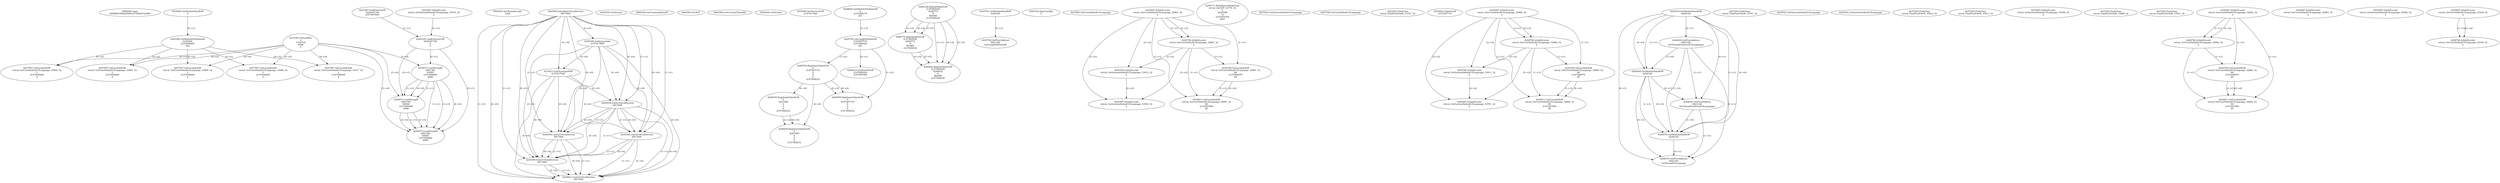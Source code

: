 // Global SCDG with merge call
digraph {
	0 [label="6850628.main
0008fdfc59d62544fccd754b827a3800"]
	1 [label="4254480.GetModuleHandleW
0"]
	2 [label="6844434.SetThreadLocale
1024"]
	3 [label="4243965.InitializeCriticalSection
6917004"]
	4 [label="4243979.GetVersion
"]
	5 [label="4250188.GetSystemInfo
2147417660"]
	3 -> 5 [label="(0-->0)"]
	6 [label="6844540.GetCommandLineW
"]
	7 [label="4214413.GetStartupInfoW
2147417624"]
	3 -> 7 [label="(0-->0)"]
	5 -> 7 [label="(0-->0)"]
	8 [label="6844560.GetACP
"]
	9 [label="6844580.GetCurrentThreadId
"]
	10 [label="4250204.GetVersion
"]
	11 [label="4276690.GetVersionExW
2147417420"]
	12 [label="4243306.GetModuleFileNameW
4194304
2147408904
522"]
	1 -> 12 [label="(0-->1)"]
	13 [label="4248064.GetModuleFileNameW
0
2147408370
261"]
	14 [label="4215383.VirtualAlloc
0
1310704
4096
4"]
	15 [label="4246338.RegOpenKeyExW
2147483649
4246772
0
983065
2147408236"]
	16 [label="4245741.GetModuleHandleW
4246160"]
	17 [label="4245758.GetProcAddress
9441320
GetLongPathNameW"]
	16 -> 17 [label="(0-->1)"]
	18 [label="4245785.GetLongPathNameW
2147407710
2147406542
261"]
	13 -> 18 [label="(3-->3)"]
	19 [label="4246556.RegQueryValueExW
0
2147407710
0
0
0
2147408232"]
	18 -> 19 [label="(1-->2)"]
	20 [label="4246635.RegQueryValueExW
0
4247000
0
0
0
2147408232"]
	19 -> 20 [label="(6-->6)"]
	21 [label="4246722.RegCloseKey
0"]
	22 [label="4247883.GetUserDefaultUILanguage
"]
	23 [label="4245418.EnterCriticalSection
6917004"]
	3 -> 23 [label="(1-->1)"]
	3 -> 23 [label="(0-->0)"]
	5 -> 23 [label="(0-->0)"]
	7 -> 23 [label="(0-->0)"]
	24 [label="4245469.LeaveCriticalSection
6917004"]
	3 -> 24 [label="(1-->1)"]
	23 -> 24 [label="(1-->1)"]
	3 -> 24 [label="(0-->0)"]
	5 -> 24 [label="(0-->0)"]
	7 -> 24 [label="(0-->0)"]
	23 -> 24 [label="(0-->0)"]
	25 [label="4245487.IsValidLocale
retval_GetUserDefaultUILanguage_32861_32
2"]
	26 [label="4250171.MultiByteToWideChar
retval_GetACP_32774_32
0
4243508
10
2147403704
2047"]
	27 [label="4246676.RegQueryValueExW
0
4247000
0
0
0
2147408232"]
	20 -> 27 [label="(2-->2)"]
	19 -> 27 [label="(6-->6)"]
	20 -> 27 [label="(6-->6)"]
	28 [label="4245454.LeaveCriticalSection
6917004"]
	3 -> 28 [label="(1-->1)"]
	23 -> 28 [label="(1-->1)"]
	3 -> 28 [label="(0-->0)"]
	5 -> 28 [label="(0-->0)"]
	7 -> 28 [label="(0-->0)"]
	23 -> 28 [label="(0-->0)"]
	29 [label="4247923.GetSystemDefaultUILanguage
"]
	30 [label="4245487.IsValidLocale
retval_GetSystemDefaultUILanguage_33010_32
2"]
	31 [label="4245580.EnterCriticalSection
6917004"]
	3 -> 31 [label="(1-->1)"]
	23 -> 31 [label="(1-->1)"]
	24 -> 31 [label="(1-->1)"]
	28 -> 31 [label="(1-->1)"]
	3 -> 31 [label="(0-->0)"]
	5 -> 31 [label="(0-->0)"]
	7 -> 31 [label="(0-->0)"]
	23 -> 31 [label="(0-->0)"]
	24 -> 31 [label="(0-->0)"]
	28 -> 31 [label="(0-->0)"]
	32 [label="4245621.LeaveCriticalSection
6917004"]
	3 -> 32 [label="(1-->1)"]
	23 -> 32 [label="(1-->1)"]
	24 -> 32 [label="(1-->1)"]
	28 -> 32 [label="(1-->1)"]
	31 -> 32 [label="(1-->1)"]
	3 -> 32 [label="(0-->0)"]
	5 -> 32 [label="(0-->0)"]
	7 -> 32 [label="(0-->0)"]
	23 -> 32 [label="(0-->0)"]
	24 -> 32 [label="(0-->0)"]
	28 -> 32 [label="(0-->0)"]
	31 -> 32 [label="(0-->0)"]
	33 [label="4247558.GetUserDefaultUILanguage
"]
	34 [label="4247567.GetLocaleInfoW
retval_GetUserDefaultUILanguage_33317_32
3
2147408268
4"]
	12 -> 34 [label="(0-->2)"]
	14 -> 34 [label="(4-->4)"]
	35 [label="4247247.FindFirstFileW
3224341740
2147407640"]
	36 [label="4247263.FindClose
retval_FindFirstFileW_33327_32"]
	37 [label="4248145.LoadLibraryExW
3224341740
0
2"]
	35 -> 37 [label="(1-->1)"]
	30 -> 37 [label="(2-->3)"]
	38 [label="4250073.LoadStringW
9441340
65485
2147409468
4096"]
	37 -> 38 [label="(0-->1)"]
	14 -> 38 [label="(3-->4)"]
	39 [label="4250073.LoadStringW
9441340
65484
2147409468
4096"]
	37 -> 39 [label="(0-->1)"]
	38 -> 39 [label="(1-->1)"]
	38 -> 39 [label="(3-->3)"]
	14 -> 39 [label="(3-->4)"]
	38 -> 39 [label="(4-->4)"]
	40 [label="4245683.CharNextW
2147407716"]
	41 [label="4245487.IsValidLocale
retval_GetUserDefaultUILanguage_32860_32
2"]
	42 [label="4244018.GetModuleHandleW
4244120"]
	43 [label="4244024.GetProcAddress
9441320
GetThreadPreferredUILanguages"]
	42 -> 43 [label="(0-->1)"]
	44 [label="4244044.GetModuleHandleW
4244120"]
	42 -> 44 [label="(1-->1)"]
	42 -> 44 [label="(0-->0)"]
	43 -> 44 [label="(1-->0)"]
	45 [label="4244050.GetProcAddress
9441320
SetThreadPreferredUILanguages"]
	42 -> 45 [label="(0-->1)"]
	43 -> 45 [label="(1-->1)"]
	44 -> 45 [label="(0-->1)"]
	46 [label="4244070.GetModuleHandleW
4244120"]
	42 -> 46 [label="(1-->1)"]
	44 -> 46 [label="(1-->1)"]
	42 -> 46 [label="(0-->0)"]
	43 -> 46 [label="(1-->0)"]
	44 -> 46 [label="(0-->0)"]
	45 -> 46 [label="(1-->0)"]
	47 [label="4244076.GetProcAddress
9441320
GetThreadUILanguage"]
	42 -> 47 [label="(0-->1)"]
	43 -> 47 [label="(1-->1)"]
	44 -> 47 [label="(0-->1)"]
	45 -> 47 [label="(1-->1)"]
	46 -> 47 [label="(0-->1)"]
	48 [label="4246372.RegOpenKeyExW
2147483650
4246772
0
983065
2147408236"]
	15 -> 48 [label="(2-->2)"]
	15 -> 48 [label="(4-->4)"]
	15 -> 48 [label="(5-->5)"]
	49 [label="4247567.GetLocaleInfoW
retval_GetUserDefaultUILanguage_33084_32
3
2147408268
4"]
	12 -> 49 [label="(0-->2)"]
	14 -> 49 [label="(4-->4)"]
	50 [label="4247263.FindClose
retval_FindFirstFileW_33761_32"]
	51 [label="4244766.IsValidLocale
retval_GetUserDefaultUILanguage_32860_32
2"]
	41 -> 51 [label="(1-->1)"]
	41 -> 51 [label="(2-->2)"]
	52 [label="4245525.GetSystemDefaultUILanguage
"]
	53 [label="4245552.GetSystemDefaultUILanguage
"]
	54 [label="4244766.IsValidLocale
retval_GetSystemDefaultUILanguage_33411_32
2"]
	41 -> 54 [label="(2-->2)"]
	51 -> 54 [label="(2-->2)"]
	55 [label="4245487.IsValidLocale
retval_GetSystemDefaultUILanguage_33551_32
2"]
	41 -> 55 [label="(2-->2)"]
	51 -> 55 [label="(2-->2)"]
	54 -> 55 [label="(2-->2)"]
	56 [label="4247567.GetLocaleInfoW
retval_GetUserDefaultUILanguage_33802_32
3
2147408268
4"]
	12 -> 56 [label="(0-->2)"]
	14 -> 56 [label="(4-->4)"]
	57 [label="4247263.FindClose
retval_FindFirstFileW_33812_32"]
	58 [label="4244766.IsValidLocale
retval_GetUserDefaultUILanguage_32861_32
2"]
	25 -> 58 [label="(1-->1)"]
	25 -> 58 [label="(2-->2)"]
	59 [label="4244766.IsValidLocale
retval_GetSystemDefaultUILanguage_33412_32
2"]
	25 -> 59 [label="(2-->2)"]
	58 -> 59 [label="(2-->2)"]
	60 [label="4245487.IsValidLocale
retval_GetSystemDefaultUILanguage_33552_32
2"]
	25 -> 60 [label="(2-->2)"]
	58 -> 60 [label="(2-->2)"]
	59 -> 60 [label="(2-->2)"]
	61 [label="4247567.GetLocaleInfoW
retval_GetUserDefaultUILanguage_33803_32
3
2147408268
4"]
	12 -> 61 [label="(0-->2)"]
	14 -> 61 [label="(4-->4)"]
	62 [label="4247263.FindClose
retval_FindFirstFileW_33813_32"]
	63 [label="4245487.IsValidLocale
retval_GetSystemDefaultUILanguage_33009_32
2"]
	64 [label="4247567.GetLocaleInfoW
retval_GetUserDefaultUILanguage_33885_32
3
2147408268
4"]
	12 -> 64 [label="(0-->2)"]
	14 -> 64 [label="(4-->4)"]
	65 [label="4247263.FindClose
retval_FindFirstFileW_33889_32"]
	66 [label="4247263.FindClose
retval_FindFirstFileW_33931_32"]
	67 [label="4245487.IsValidLocale
retval_GetUserDefaultUILanguage_32862_32
2"]
	68 [label="4245487.IsValidLocale
retval_GetUserDefaultUILanguage_32863_32
2"]
	69 [label="4244766.IsValidLocale
retval_GetUserDefaultUILanguage_32862_32
2"]
	67 -> 69 [label="(1-->1)"]
	67 -> 69 [label="(2-->2)"]
	70 [label="4244794.GetLocaleInfoW
retval_GetUserDefaultUILanguage_32861_32
89
2147408070
85"]
	25 -> 70 [label="(1-->1)"]
	58 -> 70 [label="(1-->1)"]
	71 [label="4244811.GetLocaleInfoW
retval_GetUserDefaultUILanguage_32861_32
90
2147407900
85"]
	25 -> 71 [label="(1-->1)"]
	58 -> 71 [label="(1-->1)"]
	70 -> 71 [label="(1-->1)"]
	70 -> 71 [label="(4-->4)"]
	72 [label="4244794.GetLocaleInfoW
retval_GetUserDefaultUILanguage_32862_32
89
2147408070
85"]
	67 -> 72 [label="(1-->1)"]
	69 -> 72 [label="(1-->1)"]
	73 [label="4244811.GetLocaleInfoW
retval_GetUserDefaultUILanguage_32862_32
90
2147407900
85"]
	67 -> 73 [label="(1-->1)"]
	69 -> 73 [label="(1-->1)"]
	72 -> 73 [label="(1-->1)"]
	72 -> 73 [label="(4-->4)"]
	74 [label="4244794.GetLocaleInfoW
retval_GetUserDefaultUILanguage_32860_32
89
2147408070
85"]
	41 -> 74 [label="(1-->1)"]
	51 -> 74 [label="(1-->1)"]
	75 [label="4244811.GetLocaleInfoW
retval_GetUserDefaultUILanguage_32860_32
90
2147407900
85"]
	41 -> 75 [label="(1-->1)"]
	51 -> 75 [label="(1-->1)"]
	74 -> 75 [label="(1-->1)"]
	74 -> 75 [label="(4-->4)"]
	76 [label="4245487.IsValidLocale
retval_GetSystemDefaultUILanguage_33662_32
2"]
	77 [label="4246402.RegOpenKeyExW
2147483649
4246832
0
983065
2147408236"]
	15 -> 77 [label="(1-->1)"]
	15 -> 77 [label="(4-->4)"]
	48 -> 77 [label="(4-->4)"]
	15 -> 77 [label="(5-->5)"]
	48 -> 77 [label="(5-->5)"]
	78 [label="4246014.FindFirstFileW
2147406542
2147407064"]
	18 -> 78 [label="(2-->1)"]
	79 [label="4246599.RegQueryValueExW
0
2147407710
0
0
0
2147408232"]
	18 -> 79 [label="(1-->2)"]
	19 -> 79 [label="(2-->2)"]
	19 -> 79 [label="(6-->6)"]
	80 [label="4245487.IsValidLocale
retval_GetUserDefaultUILanguage_33436_32
2"]
	81 [label="4244766.IsValidLocale
retval_GetUserDefaultUILanguage_33436_32
2"]
	80 -> 81 [label="(1-->1)"]
	80 -> 81 [label="(2-->2)"]
	82 [label="4250073.LoadStringW
9441340
65483
2147409468
4096"]
	37 -> 82 [label="(0-->1)"]
	38 -> 82 [label="(1-->1)"]
	39 -> 82 [label="(1-->1)"]
	38 -> 82 [label="(3-->3)"]
	39 -> 82 [label="(3-->3)"]
	14 -> 82 [label="(3-->4)"]
	38 -> 82 [label="(4-->4)"]
	39 -> 82 [label="(4-->4)"]
}
